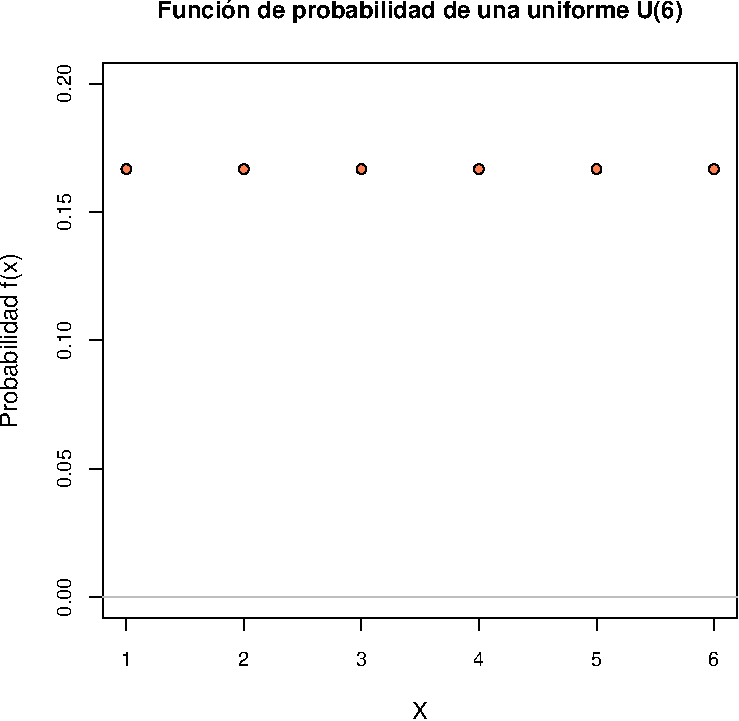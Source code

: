 #FIG 3.2
Landscape
Flush Left
Inches
A4
100.0
Multiple
-2
1200 2
# End of XFig header
0 32 #ff7f50
0 33 #bebebe
#Start of page 1
1 3 0 1 -1 32 100 0 20 4.00 1 0   5012 3576 37 37 5012 3576 5049 3576 
1 3 0 1 -1 32 100 0 20 4.00 1 0   5893 3576 37 37 5893 3576 5930 3576 
1 3 0 1 -1 32 100 0 20 4.00 1 0   6775 3576 37 37 6775 3576 6812 3576 
1 3 0 1 -1 32 100 0 20 4.00 1 0   7656 3576 37 37 7656 3576 7693 3576 
1 3 0 1 -1 32 100 0 20 4.00 1 0   8538 3576 37 37 8538 3576 8575 3576 
1 3 0 1 -1 32 100 0 20 4.00 1 0   9419 3576 37 37 9419 3576 9456 3576 
2 1 0 1 0 7 100 0 -1 4.00 0 0 -1 0 0 2
5012 6940 9419 6940
2 1 0 1 0 7 100 0 -1 4.00 0 0 -1 0 0 2
5012 6940 5012 7040
2 1 0 1 0 7 100 0 -1 4.00 0 0 -1 0 0 2
5893 6940 5893 7040
2 1 0 1 0 7 100 0 -1 4.00 0 0 -1 0 0 2
6775 6940 6775 7040
2 1 0 1 0 7 100 0 -1 4.00 0 0 -1 0 0 2
7656 6940 7656 7040
2 1 0 1 0 7 100 0 -1 4.00 0 0 -1 0 0 2
8538 6940 8538 7040
2 1 0 1 0 7 100 0 -1 4.00 0 0 -1 0 0 2
9419 6940 9419 7040
4 1 0 100 0 16 10 0.0000 4 120 93 5012 7300 1\001
4 1 0 100 0 16 10 0.0000 4 120 93 5893 7300 2\001
4 1 0 100 0 16 10 0.0000 4 120 93 6775 7300 3\001
4 1 0 100 0 16 10 0.0000 4 120 93 7656 7300 4\001
4 1 0 100 0 16 10 0.0000 4 120 93 8538 7300 5\001
4 1 0 100 0 16 10 0.0000 4 120 93 9419 7300 6\001
2 1 0 1 0 7 100 0 -1 4.00 0 0 -1 0 0 2
4835 6786 4835 2934
2 1 0 1 0 7 100 0 -1 4.00 0 0 -1 0 0 2
4835 6786 4735 6786
2 1 0 1 0 7 100 0 -1 4.00 0 0 -1 0 0 2
4835 5823 4735 5823
2 1 0 1 0 7 100 0 -1 4.00 0 0 -1 0 0 2
4835 4860 4735 4860
2 1 0 1 0 7 100 0 -1 4.00 0 0 -1 0 0 2
4835 3897 4735 3897
2 1 0 1 0 7 100 0 -1 4.00 0 0 -1 0 0 2
4835 2934 4735 2934
4 1 0 100 0 16 10 1.5708 4 120 324 4595 6786 0.00\001
4 1 0 100 0 16 10 1.5708 4 120 324 4595 5823 0.05\001
4 1 0 100 0 16 10 1.5708 4 120 324 4595 4860 0.10\001
4 1 0 100 0 16 10 1.5708 4 120 324 4595 3897 0.15\001
4 1 0 100 0 16 10 1.5708 4 120 324 4595 2934 0.20\001
2 1 0 1 0 7 100 0 -1 4.00 0 0 -1 0 0 5
  4835 6940
  9595 6940
  9595 2780
  4835 2780
  4835 6940
4 1 0 100 0 18 12 0.0000 4 144 4378 7215 2442 Funci\303\263n de probabilidad de una uniforme U(6)\001
4 1 0 100 0 16 12 0.0000 4 144 133 7215 7700 X\001
4 1 0 100 0 16 12 1.5708 4 144 1456 4195 4860 Probabilidad f(x)\001
2 1 0 1 33 7 100 0 -1 4.00 0 0 -1 0 0 2
4835 6786 9595 6786
# end of XFig file
